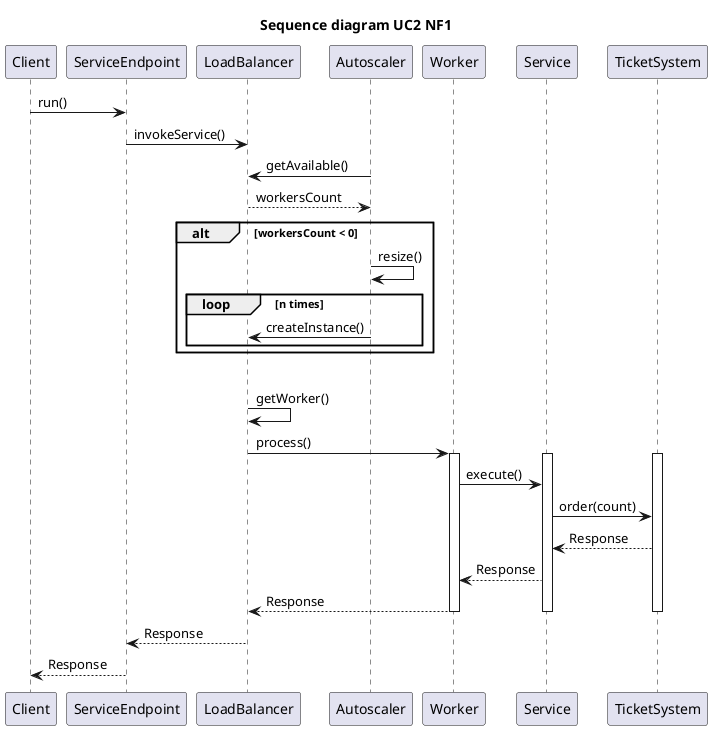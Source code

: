 @startuml seqUc2Nf1
title Sequence diagram UC2 NF1


Client -> ServiceEndpoint: run()

ServiceEndpoint -> LoadBalancer: invokeService()
Autoscaler -> LoadBalancer: getAvailable()
return workersCount
alt workersCount < 0
    Autoscaler -> Autoscaler: resize()
    loop n times
        Autoscaler -> LoadBalancer: createInstance()
    end
end
|||

LoadBalancer -> LoadBalancer: getWorker()
LoadBalancer -> Worker: process()
activate Worker
activate Service
activate TicketSystem

Worker -> Service: execute()
Service -> TicketSystem: order(count)

Service <-- TicketSystem: Response
Worker <-- Service: Response
return Response

deactivate Worker
deactivate Service
deactivate TicketSystem

ServiceEndpoint <-- LoadBalancer: Response
Client <-- ServiceEndpoint: Response
@enduml